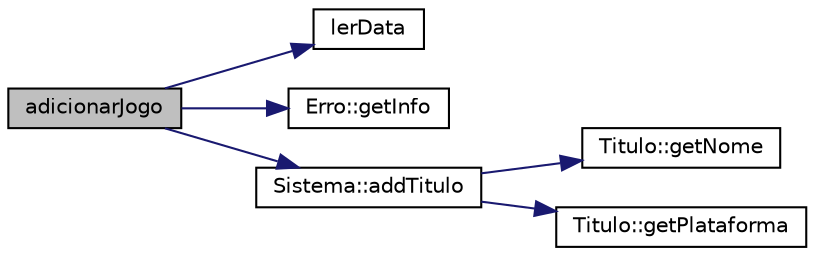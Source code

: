 digraph "adicionarJogo"
{
  edge [fontname="Helvetica",fontsize="10",labelfontname="Helvetica",labelfontsize="10"];
  node [fontname="Helvetica",fontsize="10",shape=record];
  rankdir="LR";
  Node8 [label="adicionarJogo",height=0.2,width=0.4,color="black", fillcolor="grey75", style="filled", fontcolor="black"];
  Node8 -> Node9 [color="midnightblue",fontsize="10",style="solid",fontname="Helvetica"];
  Node9 [label="lerData",height=0.2,width=0.4,color="black", fillcolor="white", style="filled",URL="$main_8cpp.html#afdd4f73eaf1ae01f9f045850fe275884"];
  Node8 -> Node10 [color="midnightblue",fontsize="10",style="solid",fontname="Helvetica"];
  Node10 [label="Erro::getInfo",height=0.2,width=0.4,color="black", fillcolor="white", style="filled",URL="$class_erro.html#abfc1e9735b259d88bb97828a23164eb0",tooltip="Permite obter a descrição do Erro. "];
  Node8 -> Node11 [color="midnightblue",fontsize="10",style="solid",fontname="Helvetica"];
  Node11 [label="Sistema::addTitulo",height=0.2,width=0.4,color="black", fillcolor="white", style="filled",URL="$class_sistema.html#a1136080a3cf835831bf94908d419ae42",tooltip="Adiciona um novo titulo ao sistema. "];
  Node11 -> Node12 [color="midnightblue",fontsize="10",style="solid",fontname="Helvetica"];
  Node12 [label="Titulo::getNome",height=0.2,width=0.4,color="black", fillcolor="white", style="filled",URL="$class_titulo.html#acb79279860b3404c6419697df5f860cb",tooltip="Permite obter o nome do titulo. "];
  Node11 -> Node13 [color="midnightblue",fontsize="10",style="solid",fontname="Helvetica"];
  Node13 [label="Titulo::getPlataforma",height=0.2,width=0.4,color="black", fillcolor="white", style="filled",URL="$class_titulo.html#a2a57a31d40c5df012b3c6e2451c253dd",tooltip="Permite obter a plataforma do titulo. "];
}
